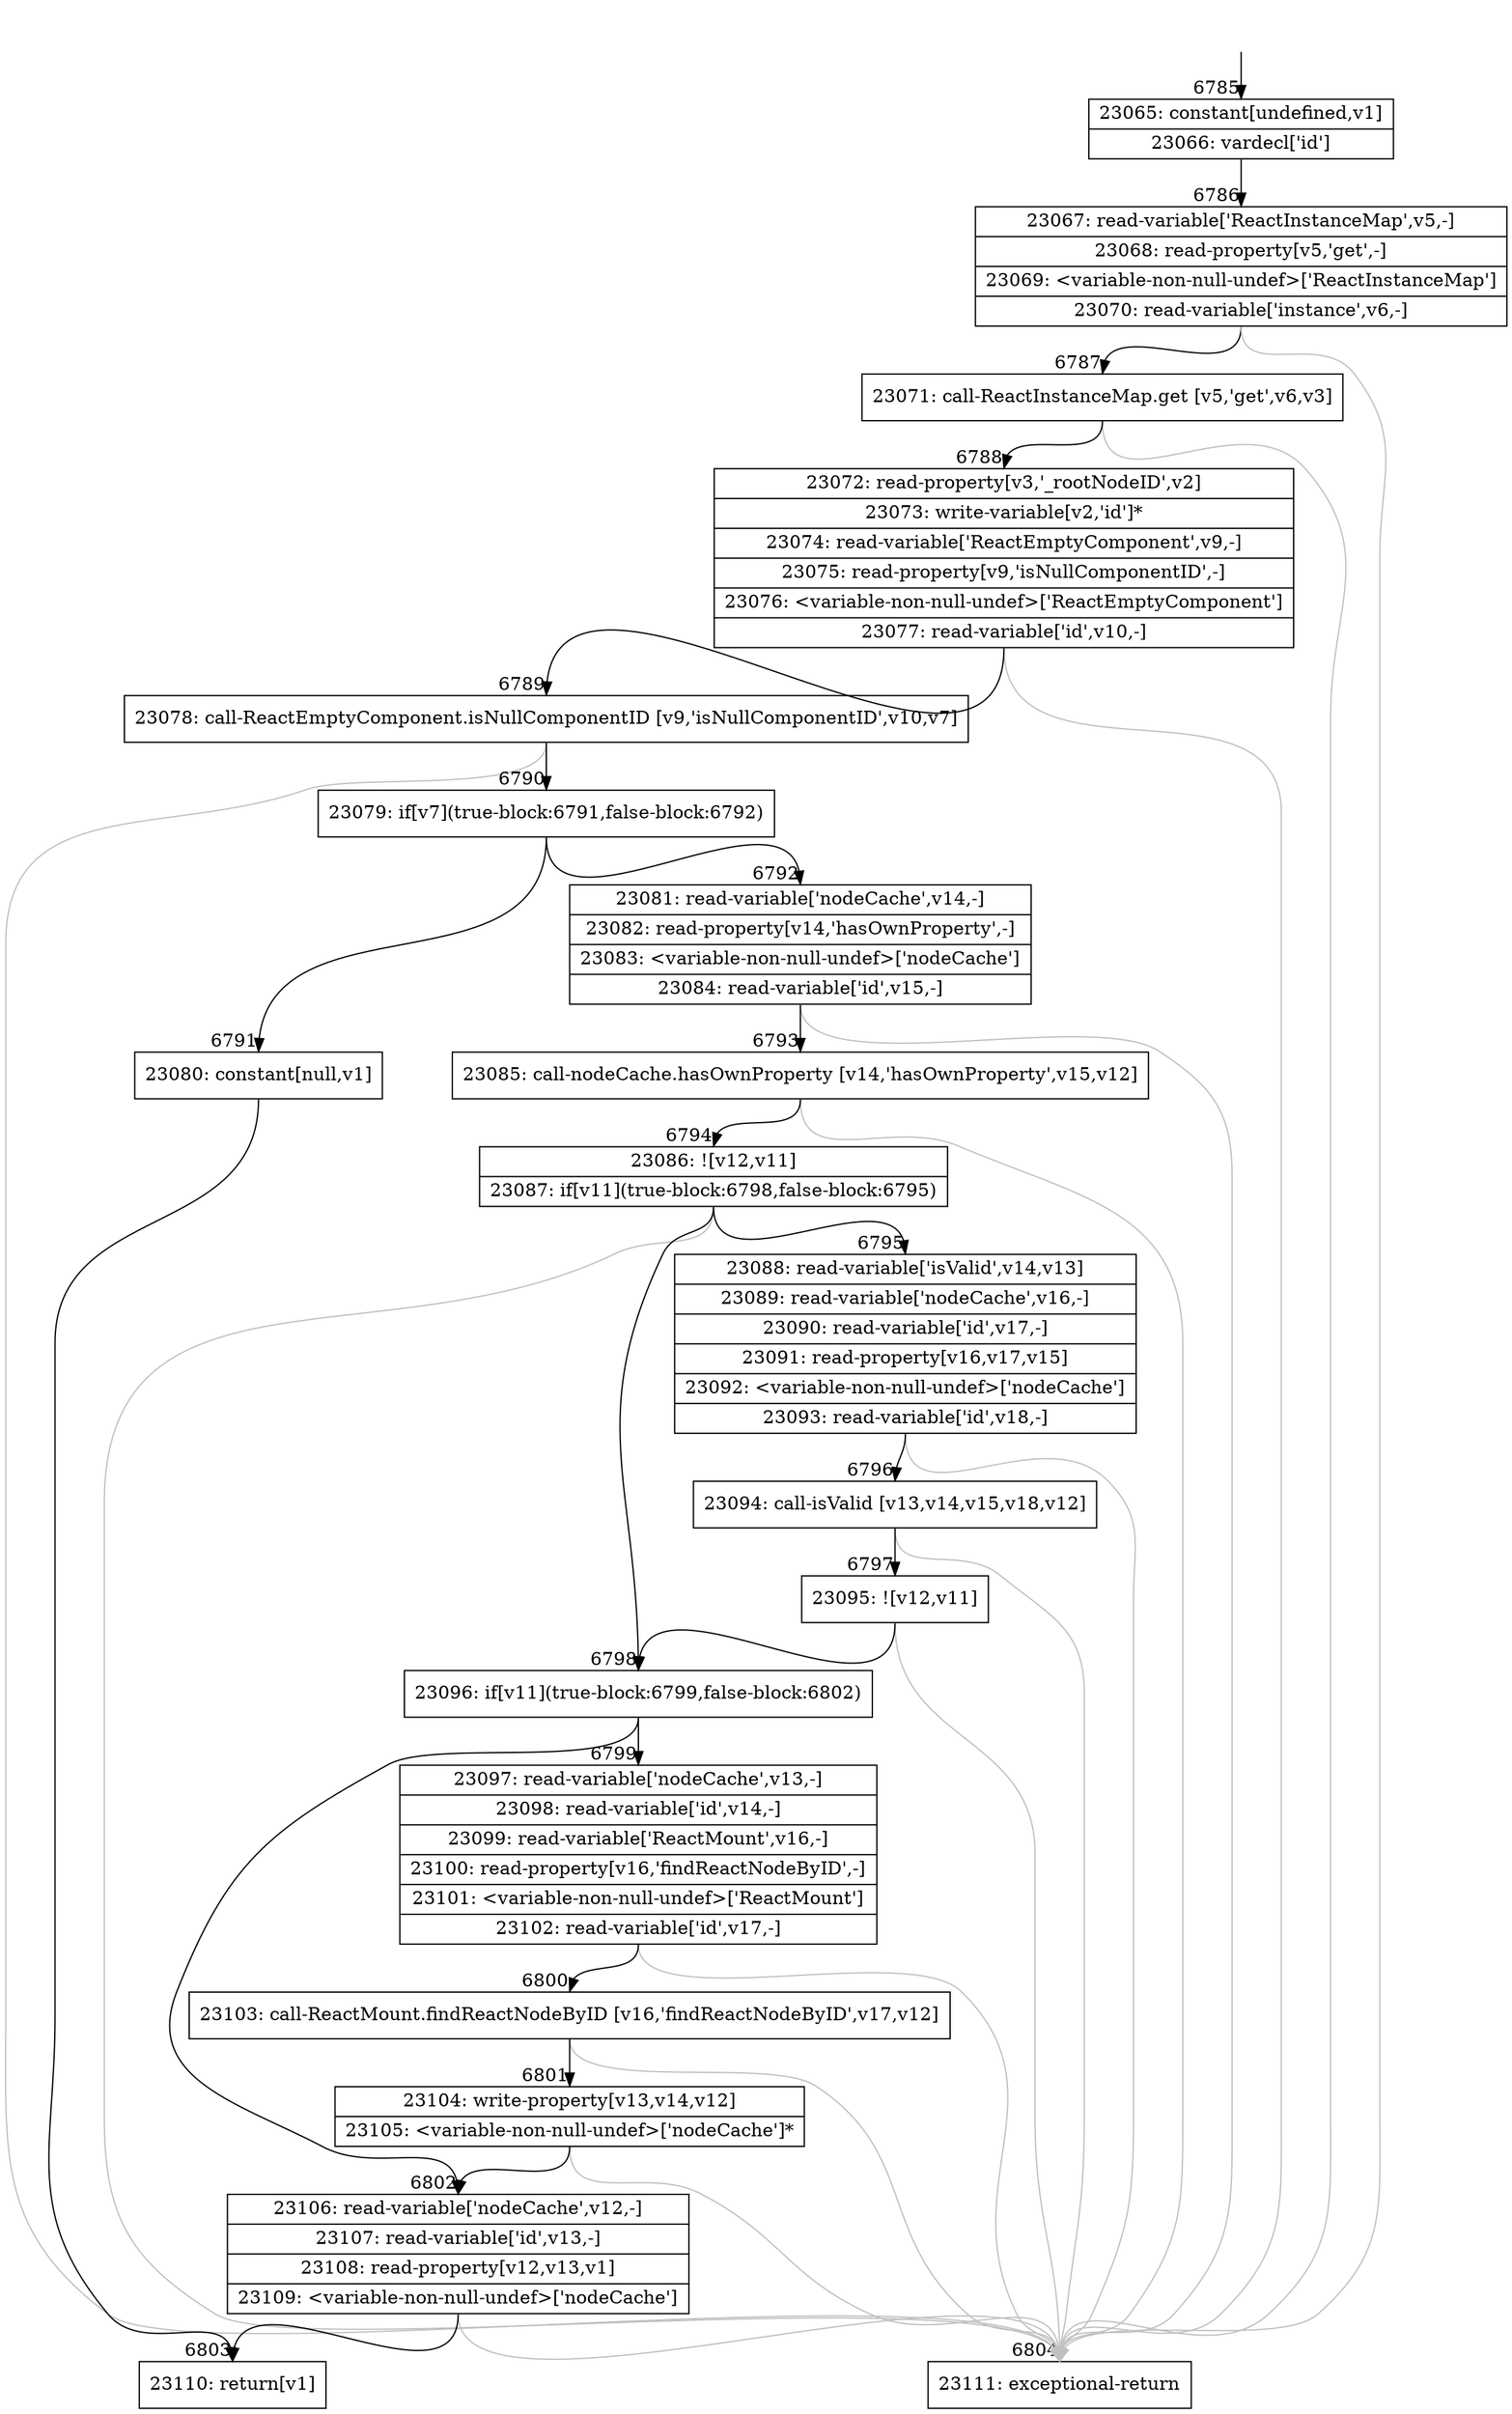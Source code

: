 digraph {
rankdir="TD"
BB_entry473[shape=none,label=""];
BB_entry473 -> BB6785 [tailport=s, headport=n, headlabel="    6785"]
BB6785 [shape=record label="{23065: constant[undefined,v1]|23066: vardecl['id']}" ] 
BB6785 -> BB6786 [tailport=s, headport=n, headlabel="      6786"]
BB6786 [shape=record label="{23067: read-variable['ReactInstanceMap',v5,-]|23068: read-property[v5,'get',-]|23069: \<variable-non-null-undef\>['ReactInstanceMap']|23070: read-variable['instance',v6,-]}" ] 
BB6786 -> BB6787 [tailport=s, headport=n, headlabel="      6787"]
BB6786 -> BB6804 [tailport=s, headport=n, color=gray, headlabel="      6804"]
BB6787 [shape=record label="{23071: call-ReactInstanceMap.get [v5,'get',v6,v3]}" ] 
BB6787 -> BB6788 [tailport=s, headport=n, headlabel="      6788"]
BB6787 -> BB6804 [tailport=s, headport=n, color=gray]
BB6788 [shape=record label="{23072: read-property[v3,'_rootNodeID',v2]|23073: write-variable[v2,'id']*|23074: read-variable['ReactEmptyComponent',v9,-]|23075: read-property[v9,'isNullComponentID',-]|23076: \<variable-non-null-undef\>['ReactEmptyComponent']|23077: read-variable['id',v10,-]}" ] 
BB6788 -> BB6789 [tailport=s, headport=n, headlabel="      6789"]
BB6788 -> BB6804 [tailport=s, headport=n, color=gray]
BB6789 [shape=record label="{23078: call-ReactEmptyComponent.isNullComponentID [v9,'isNullComponentID',v10,v7]}" ] 
BB6789 -> BB6790 [tailport=s, headport=n, headlabel="      6790"]
BB6789 -> BB6804 [tailport=s, headport=n, color=gray]
BB6790 [shape=record label="{23079: if[v7](true-block:6791,false-block:6792)}" ] 
BB6790 -> BB6791 [tailport=s, headport=n, headlabel="      6791"]
BB6790 -> BB6792 [tailport=s, headport=n, headlabel="      6792"]
BB6791 [shape=record label="{23080: constant[null,v1]}" ] 
BB6791 -> BB6803 [tailport=s, headport=n, headlabel="      6803"]
BB6792 [shape=record label="{23081: read-variable['nodeCache',v14,-]|23082: read-property[v14,'hasOwnProperty',-]|23083: \<variable-non-null-undef\>['nodeCache']|23084: read-variable['id',v15,-]}" ] 
BB6792 -> BB6793 [tailport=s, headport=n, headlabel="      6793"]
BB6792 -> BB6804 [tailport=s, headport=n, color=gray]
BB6793 [shape=record label="{23085: call-nodeCache.hasOwnProperty [v14,'hasOwnProperty',v15,v12]}" ] 
BB6793 -> BB6794 [tailport=s, headport=n, headlabel="      6794"]
BB6793 -> BB6804 [tailport=s, headport=n, color=gray]
BB6794 [shape=record label="{23086: ![v12,v11]|23087: if[v11](true-block:6798,false-block:6795)}" ] 
BB6794 -> BB6798 [tailport=s, headport=n, headlabel="      6798"]
BB6794 -> BB6795 [tailport=s, headport=n, headlabel="      6795"]
BB6794 -> BB6804 [tailport=s, headport=n, color=gray]
BB6795 [shape=record label="{23088: read-variable['isValid',v14,v13]|23089: read-variable['nodeCache',v16,-]|23090: read-variable['id',v17,-]|23091: read-property[v16,v17,v15]|23092: \<variable-non-null-undef\>['nodeCache']|23093: read-variable['id',v18,-]}" ] 
BB6795 -> BB6796 [tailport=s, headport=n, headlabel="      6796"]
BB6795 -> BB6804 [tailport=s, headport=n, color=gray]
BB6796 [shape=record label="{23094: call-isValid [v13,v14,v15,v18,v12]}" ] 
BB6796 -> BB6797 [tailport=s, headport=n, headlabel="      6797"]
BB6796 -> BB6804 [tailport=s, headport=n, color=gray]
BB6797 [shape=record label="{23095: ![v12,v11]}" ] 
BB6797 -> BB6798 [tailport=s, headport=n]
BB6797 -> BB6804 [tailport=s, headport=n, color=gray]
BB6798 [shape=record label="{23096: if[v11](true-block:6799,false-block:6802)}" ] 
BB6798 -> BB6799 [tailport=s, headport=n, headlabel="      6799"]
BB6798 -> BB6802 [tailport=s, headport=n, headlabel="      6802"]
BB6799 [shape=record label="{23097: read-variable['nodeCache',v13,-]|23098: read-variable['id',v14,-]|23099: read-variable['ReactMount',v16,-]|23100: read-property[v16,'findReactNodeByID',-]|23101: \<variable-non-null-undef\>['ReactMount']|23102: read-variable['id',v17,-]}" ] 
BB6799 -> BB6800 [tailport=s, headport=n, headlabel="      6800"]
BB6799 -> BB6804 [tailport=s, headport=n, color=gray]
BB6800 [shape=record label="{23103: call-ReactMount.findReactNodeByID [v16,'findReactNodeByID',v17,v12]}" ] 
BB6800 -> BB6801 [tailport=s, headport=n, headlabel="      6801"]
BB6800 -> BB6804 [tailport=s, headport=n, color=gray]
BB6801 [shape=record label="{23104: write-property[v13,v14,v12]|23105: \<variable-non-null-undef\>['nodeCache']*}" ] 
BB6801 -> BB6802 [tailport=s, headport=n]
BB6801 -> BB6804 [tailport=s, headport=n, color=gray]
BB6802 [shape=record label="{23106: read-variable['nodeCache',v12,-]|23107: read-variable['id',v13,-]|23108: read-property[v12,v13,v1]|23109: \<variable-non-null-undef\>['nodeCache']}" ] 
BB6802 -> BB6803 [tailport=s, headport=n]
BB6802 -> BB6804 [tailport=s, headport=n, color=gray]
BB6803 [shape=record label="{23110: return[v1]}" ] 
BB6804 [shape=record label="{23111: exceptional-return}" ] 
//#$~ 11921
}
